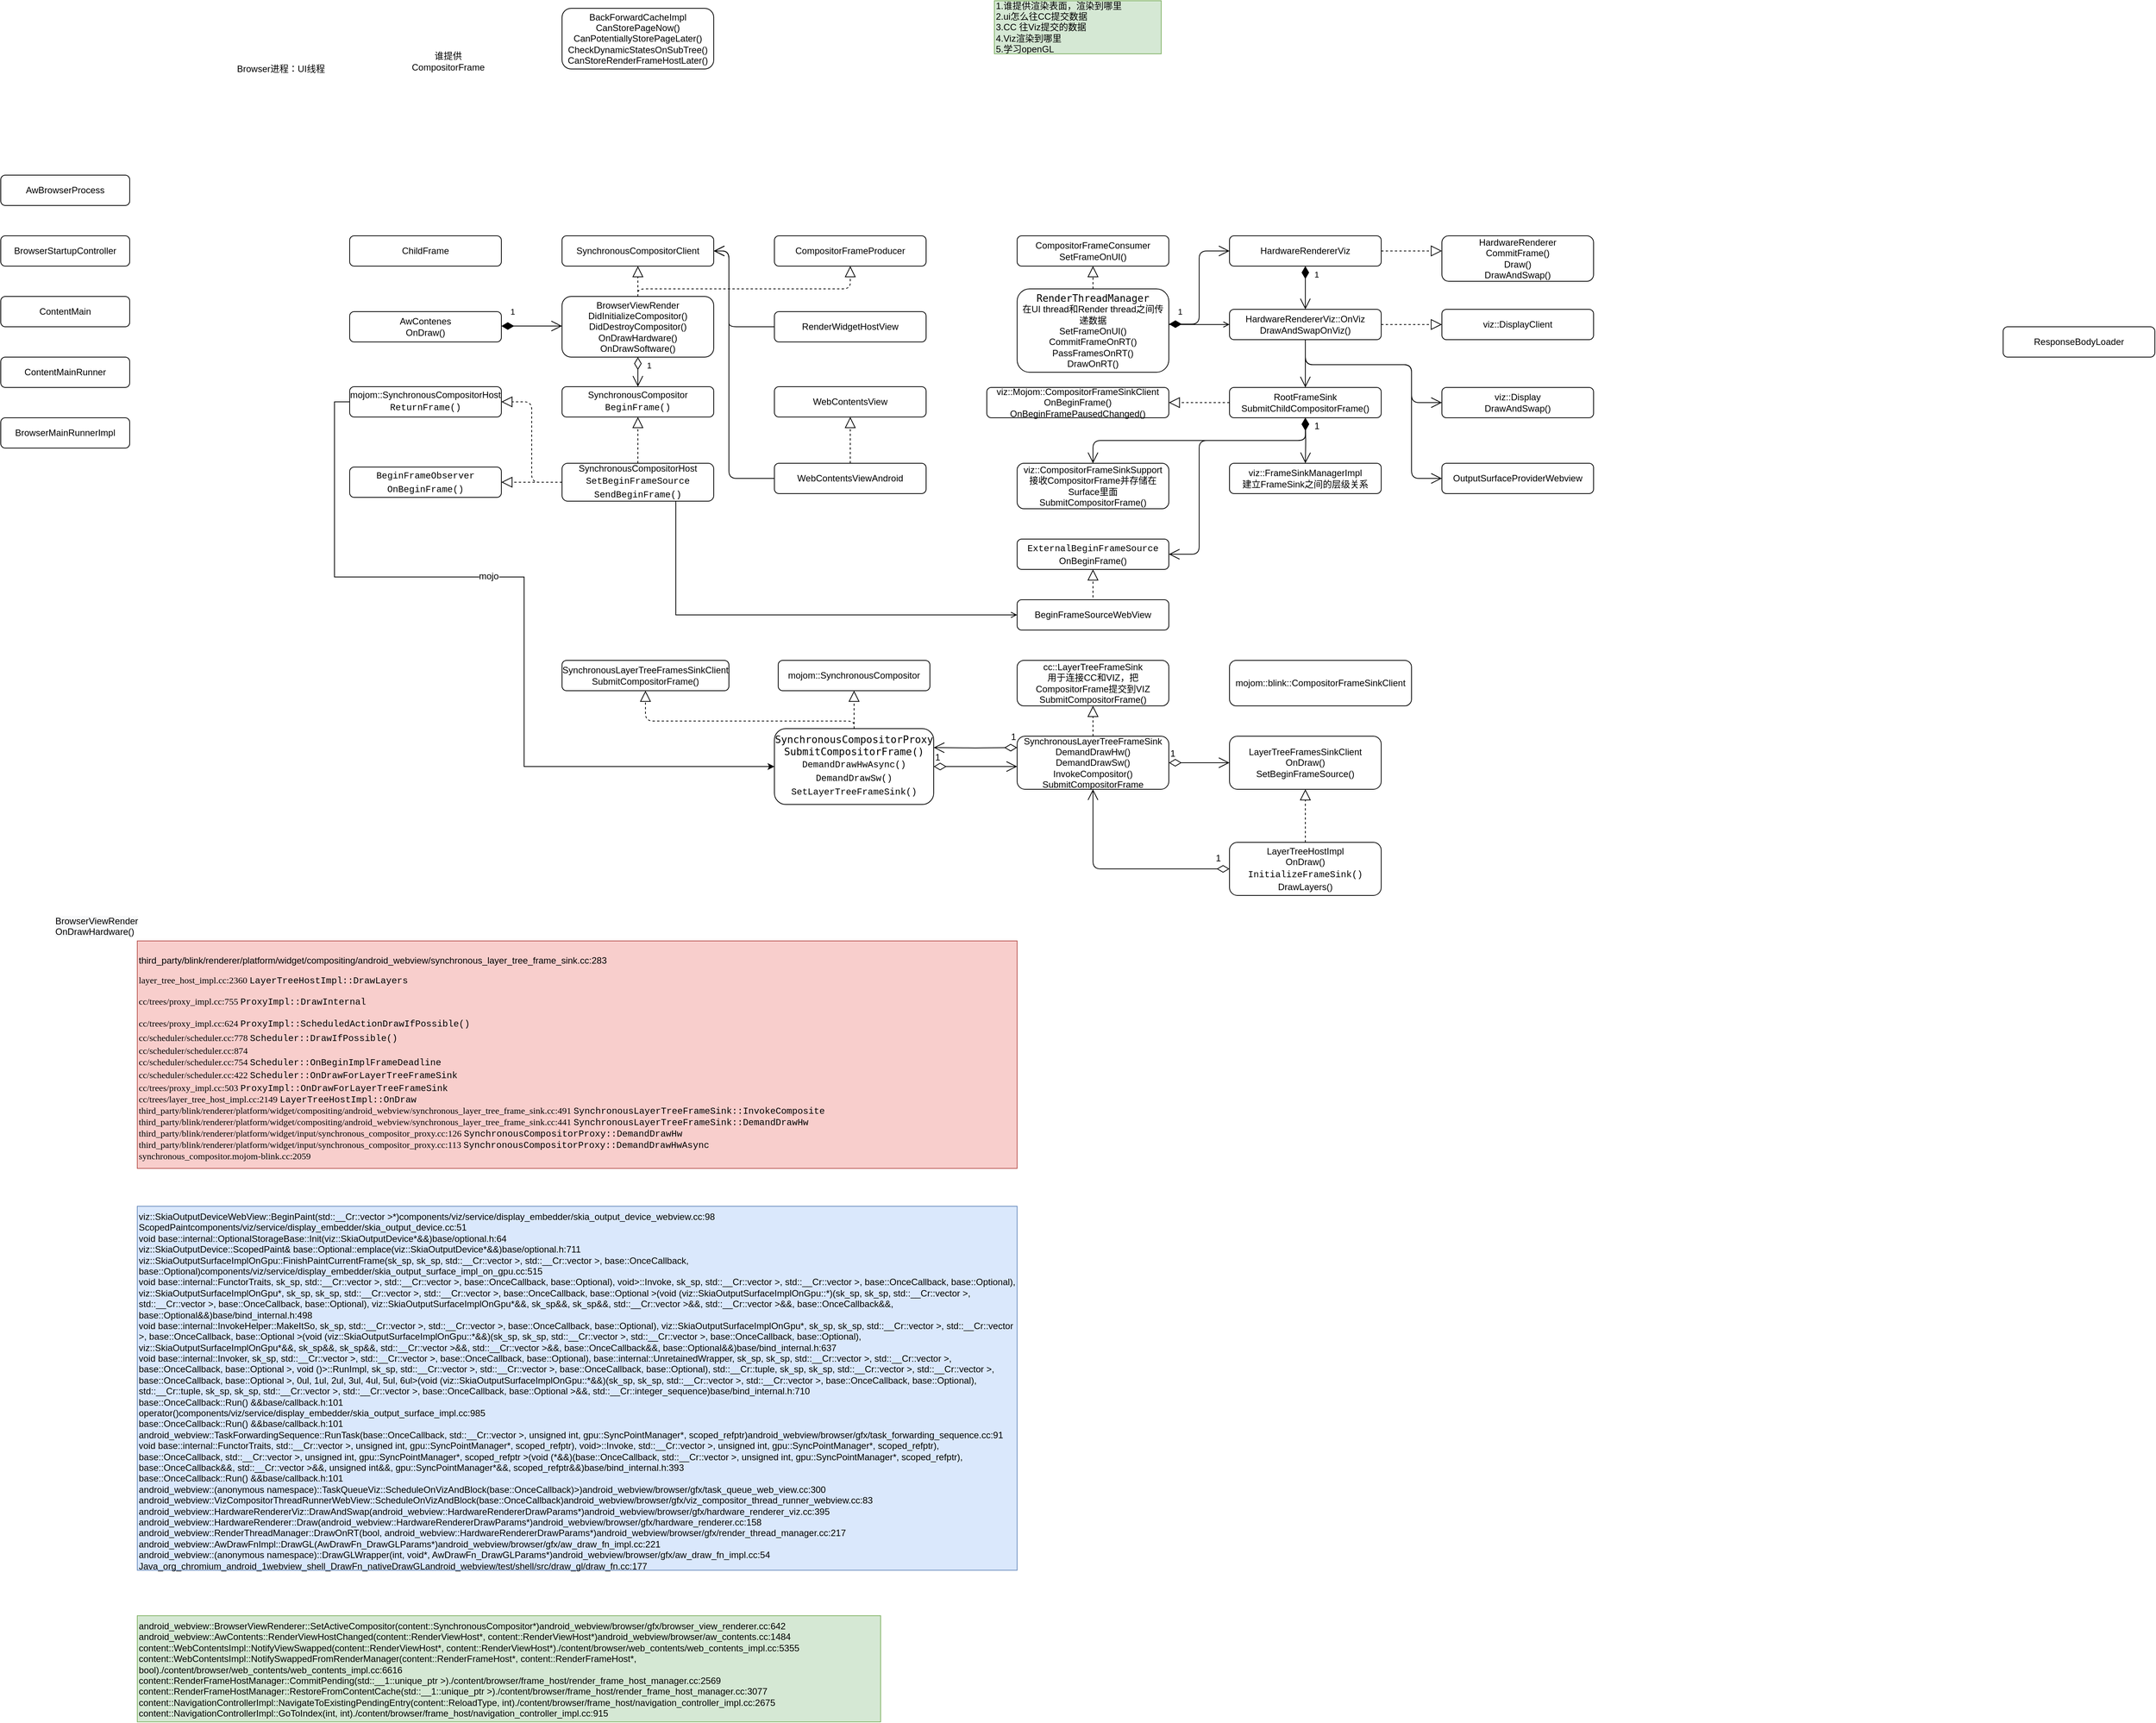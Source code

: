 <mxfile version="13.9.9" type="device" pages="2"><diagram id="DoIMg5aCyIzFrtVsE60O" name="第 1 页"><mxGraphModel dx="1773" dy="725" grid="1" gridSize="10" guides="1" tooltips="1" connect="1" arrows="1" fold="1" page="1" pageScale="1" pageWidth="827" pageHeight="1169" math="0" shadow="0"><root><mxCell id="0"/><mxCell id="1" parent="0"/><mxCell id="SENOgplTQbFifdJVFPq1-1" value="Browser进程：UI线程" style="text;html=1;resizable=0;autosize=1;align=center;verticalAlign=middle;points=[];fillColor=none;strokeColor=none;rounded=0;" parent="1" vertex="1"><mxGeometry x="284" y="170" width="130" height="20" as="geometry"/></mxCell><mxCell id="SENOgplTQbFifdJVFPq1-2" value="BrowserStartupController" style="rounded=1;whiteSpace=wrap;html=1;" parent="1" vertex="1"><mxGeometry x="-20" y="400" width="170" height="40" as="geometry"/></mxCell><mxCell id="SENOgplTQbFifdJVFPq1-3" value="AwBrowserProcess" style="rounded=1;whiteSpace=wrap;html=1;" parent="1" vertex="1"><mxGeometry x="-20" y="320" width="170" height="40" as="geometry"/></mxCell><mxCell id="SENOgplTQbFifdJVFPq1-4" value="ContentMain" style="rounded=1;whiteSpace=wrap;html=1;" parent="1" vertex="1"><mxGeometry x="-20" y="480" width="170" height="40" as="geometry"/></mxCell><mxCell id="SENOgplTQbFifdJVFPq1-5" value="ContentMainRunner" style="rounded=1;whiteSpace=wrap;html=1;" parent="1" vertex="1"><mxGeometry x="-20" y="560" width="170" height="40" as="geometry"/></mxCell><mxCell id="SENOgplTQbFifdJVFPq1-7" value="BrowserMainRunnerImpl" style="rounded=1;whiteSpace=wrap;html=1;" parent="1" vertex="1"><mxGeometry x="-20" y="640" width="170" height="40" as="geometry"/></mxCell><mxCell id="SENOgplTQbFifdJVFPq1-8" value="SynchronousCompositorClient" style="rounded=1;whiteSpace=wrap;html=1;" parent="1" vertex="1"><mxGeometry x="720" y="400" width="200" height="40" as="geometry"/></mxCell><mxCell id="SENOgplTQbFifdJVFPq1-76" style="edgeStyle=orthogonalEdgeStyle;rounded=0;orthogonalLoop=1;jettySize=auto;html=1;exitX=0.75;exitY=1;exitDx=0;exitDy=0;entryX=0;entryY=0.5;entryDx=0;entryDy=0;endArrow=open;endFill=0;fontSize=12;" parent="1" source="SENOgplTQbFifdJVFPq1-22" target="SENOgplTQbFifdJVFPq1-74" edge="1"><mxGeometry relative="1" as="geometry"/></mxCell><mxCell id="SENOgplTQbFifdJVFPq1-10" value="BrowserViewRender&lt;br&gt;DidInitializeCompositor()&lt;br&gt;DidDestroyCompositor()&lt;br&gt;OnDrawHardware()&lt;br&gt;OnDrawSoftware()" style="rounded=1;whiteSpace=wrap;html=1;" parent="1" vertex="1"><mxGeometry x="720" y="480" width="200" height="80" as="geometry"/></mxCell><mxCell id="SENOgplTQbFifdJVFPq1-11" value="CompositorFrameProducer" style="rounded=1;whiteSpace=wrap;html=1;" parent="1" vertex="1"><mxGeometry x="1000" y="400" width="200" height="40" as="geometry"/></mxCell><mxCell id="SENOgplTQbFifdJVFPq1-12" value="谁提供CompositorFrame" style="text;html=1;strokeColor=none;fillColor=none;align=center;verticalAlign=middle;whiteSpace=wrap;rounded=0;" parent="1" vertex="1"><mxGeometry x="550" y="160" width="40" height="20" as="geometry"/></mxCell><mxCell id="SENOgplTQbFifdJVFPq1-13" value="SynchronousCompositor&lt;br&gt;&lt;div style=&quot;font-family: &amp;#34;menlo&amp;#34; , &amp;#34;monaco&amp;#34; , &amp;#34;courier new&amp;#34; , monospace ; line-height: 18px&quot;&gt;BeginFrame()&lt;/div&gt;" style="rounded=1;whiteSpace=wrap;html=1;" parent="1" vertex="1"><mxGeometry x="720" y="599" width="200" height="40" as="geometry"/></mxCell><mxCell id="SENOgplTQbFifdJVFPq1-14" value="WebContentsView" style="rounded=1;whiteSpace=wrap;html=1;" parent="1" vertex="1"><mxGeometry x="1000" y="599" width="200" height="40" as="geometry"/></mxCell><mxCell id="SENOgplTQbFifdJVFPq1-15" value="WebContentsViewAndroid" style="rounded=1;whiteSpace=wrap;html=1;" parent="1" vertex="1"><mxGeometry x="1000" y="700" width="200" height="40" as="geometry"/></mxCell><mxCell id="SENOgplTQbFifdJVFPq1-16" value="" style="endArrow=block;dashed=1;endFill=0;endSize=12;html=1;exitX=0.5;exitY=0;exitDx=0;exitDy=0;entryX=0.5;entryY=1;entryDx=0;entryDy=0;" parent="1" source="SENOgplTQbFifdJVFPq1-10" target="SENOgplTQbFifdJVFPq1-8" edge="1"><mxGeometry width="160" relative="1" as="geometry"><mxPoint x="720" y="470" as="sourcePoint"/><mxPoint x="880" y="470" as="targetPoint"/></mxGeometry></mxCell><mxCell id="SENOgplTQbFifdJVFPq1-17" value="" style="endArrow=block;dashed=1;endFill=0;endSize=12;html=1;exitX=0.5;exitY=0;exitDx=0;exitDy=0;entryX=0.5;entryY=1;entryDx=0;entryDy=0;" parent="1" source="SENOgplTQbFifdJVFPq1-10" target="SENOgplTQbFifdJVFPq1-11" edge="1"><mxGeometry width="160" relative="1" as="geometry"><mxPoint x="830" y="510" as="sourcePoint"/><mxPoint x="830" y="450" as="targetPoint"/><Array as="points"><mxPoint x="820" y="470"/><mxPoint x="900" y="470"/><mxPoint x="1100" y="470"/></Array></mxGeometry></mxCell><mxCell id="SENOgplTQbFifdJVFPq1-18" value="RenderWidgetHostView" style="rounded=1;whiteSpace=wrap;html=1;" parent="1" vertex="1"><mxGeometry x="1000" y="500" width="200" height="40" as="geometry"/></mxCell><mxCell id="SENOgplTQbFifdJVFPq1-19" value="" style="endArrow=open;endFill=1;endSize=12;html=1;exitX=0;exitY=0.5;exitDx=0;exitDy=0;entryX=1;entryY=0.5;entryDx=0;entryDy=0;" parent="1" source="SENOgplTQbFifdJVFPq1-15" target="SENOgplTQbFifdJVFPq1-8" edge="1"><mxGeometry width="160" relative="1" as="geometry"><mxPoint x="720" y="510" as="sourcePoint"/><mxPoint x="880" y="510" as="targetPoint"/><Array as="points"><mxPoint x="940" y="720"/><mxPoint x="940" y="420"/></Array></mxGeometry></mxCell><mxCell id="SENOgplTQbFifdJVFPq1-20" value="" style="endArrow=open;endFill=1;endSize=12;html=1;exitX=0;exitY=0.5;exitDx=0;exitDy=0;entryX=1;entryY=0.5;entryDx=0;entryDy=0;" parent="1" source="SENOgplTQbFifdJVFPq1-18" target="SENOgplTQbFifdJVFPq1-8" edge="1"><mxGeometry width="160" relative="1" as="geometry"><mxPoint x="720" y="510" as="sourcePoint"/><mxPoint x="880" y="510" as="targetPoint"/><Array as="points"><mxPoint x="940" y="520"/><mxPoint x="940" y="510"/><mxPoint x="940" y="420"/></Array></mxGeometry></mxCell><mxCell id="SENOgplTQbFifdJVFPq1-22" value="SynchronousCompositorHost&lt;br&gt;&lt;div style=&quot;font-family: &amp;#34;menlo&amp;#34; , &amp;#34;monaco&amp;#34; , &amp;#34;courier new&amp;#34; , monospace ; line-height: 18px&quot;&gt;SetBeginFrameSource&lt;/div&gt;&lt;div style=&quot;font-family: &amp;#34;menlo&amp;#34; , &amp;#34;monaco&amp;#34; , &amp;#34;courier new&amp;#34; , monospace ; line-height: 18px&quot;&gt;&lt;div style=&quot;line-height: 18px&quot;&gt;SendBeginFrame()&lt;/div&gt;&lt;/div&gt;" style="rounded=1;whiteSpace=wrap;html=1;" parent="1" vertex="1"><mxGeometry x="720" y="700" width="200" height="50" as="geometry"/></mxCell><mxCell id="cYtGewRoBQOp6G4XjccO-24" style="edgeStyle=orthogonalEdgeStyle;rounded=0;orthogonalLoop=1;jettySize=auto;html=1;exitX=0;exitY=0.5;exitDx=0;exitDy=0;entryX=0;entryY=0.5;entryDx=0;entryDy=0;fontSize=12;fontColor=#000000;" parent="1" source="SENOgplTQbFifdJVFPq1-25" target="cYtGewRoBQOp6G4XjccO-4" edge="1"><mxGeometry relative="1" as="geometry"><Array as="points"><mxPoint x="420" y="619"/><mxPoint x="420" y="850"/><mxPoint x="670" y="850"/><mxPoint x="670" y="1100"/></Array></mxGeometry></mxCell><mxCell id="cYtGewRoBQOp6G4XjccO-25" value="mojo" style="edgeLabel;html=1;align=center;verticalAlign=middle;resizable=0;points=[];fontSize=12;fontColor=#000000;" parent="cYtGewRoBQOp6G4XjccO-24" vertex="1" connectable="0"><mxGeometry x="-0.161" y="1" relative="1" as="geometry"><mxPoint as="offset"/></mxGeometry></mxCell><mxCell id="SENOgplTQbFifdJVFPq1-25" value="mojom::SynchronousCompositorHost&lt;br&gt;&lt;div style=&quot;font-family: menlo, monaco, &amp;quot;courier new&amp;quot;, monospace; line-height: 18px;&quot;&gt;&lt;span style=&quot;&quot;&gt;ReturnFrame()&lt;/span&gt;&lt;/div&gt;" style="rounded=1;whiteSpace=wrap;html=1;labelBackgroundColor=none;" parent="1" vertex="1"><mxGeometry x="440" y="599" width="200" height="40" as="geometry"/></mxCell><mxCell id="SENOgplTQbFifdJVFPq1-26" value="" style="endArrow=block;dashed=1;endFill=0;endSize=12;html=1;exitX=0;exitY=0.5;exitDx=0;exitDy=0;entryX=1;entryY=0.5;entryDx=0;entryDy=0;" parent="1" source="SENOgplTQbFifdJVFPq1-22" target="SENOgplTQbFifdJVFPq1-25" edge="1"><mxGeometry width="160" relative="1" as="geometry"><mxPoint x="820" y="780" as="sourcePoint"/><mxPoint x="820" y="700" as="targetPoint"/><Array as="points"><mxPoint x="680" y="725"/><mxPoint x="680" y="619"/></Array></mxGeometry></mxCell><mxCell id="SENOgplTQbFifdJVFPq1-27" value="AwContenes&lt;br&gt;OnDraw()" style="rounded=1;whiteSpace=wrap;html=1;" parent="1" vertex="1"><mxGeometry x="440" y="500" width="200" height="40" as="geometry"/></mxCell><mxCell id="SENOgplTQbFifdJVFPq1-28" value="1" style="endArrow=open;html=1;endSize=12;startArrow=diamondThin;startSize=14;startFill=1;edgeStyle=orthogonalEdgeStyle;align=left;verticalAlign=bottom;entryX=0;entryY=0.5;entryDx=0;entryDy=0;" parent="1" edge="1"><mxGeometry x="-0.75" y="10" relative="1" as="geometry"><mxPoint x="640" y="519" as="sourcePoint"/><mxPoint x="720" y="519" as="targetPoint"/><mxPoint as="offset"/></mxGeometry></mxCell><mxCell id="SENOgplTQbFifdJVFPq1-29" value="" style="endArrow=block;dashed=1;endFill=0;endSize=12;html=1;exitX=0.5;exitY=0;exitDx=0;exitDy=0;entryX=0.5;entryY=1;entryDx=0;entryDy=0;" parent="1" source="SENOgplTQbFifdJVFPq1-15" target="SENOgplTQbFifdJVFPq1-14" edge="1"><mxGeometry width="160" relative="1" as="geometry"><mxPoint x="760" y="570" as="sourcePoint"/><mxPoint x="920" y="570" as="targetPoint"/></mxGeometry></mxCell><mxCell id="SENOgplTQbFifdJVFPq1-32" value="1" style="endArrow=open;html=1;endSize=12;startArrow=diamondThin;startSize=14;startFill=0;edgeStyle=orthogonalEdgeStyle;align=left;verticalAlign=bottom;exitX=0.5;exitY=1;exitDx=0;exitDy=0;" parent="1" source="SENOgplTQbFifdJVFPq1-10" target="SENOgplTQbFifdJVFPq1-13" edge="1"><mxGeometry x="0.026" y="10" relative="1" as="geometry"><mxPoint x="760" y="650" as="sourcePoint"/><mxPoint x="920" y="650" as="targetPoint"/><mxPoint as="offset"/></mxGeometry></mxCell><mxCell id="SENOgplTQbFifdJVFPq1-34" value="HardwareRenderer&lt;br&gt;CommitFrame()&lt;br&gt;Draw()&lt;br&gt;DrawAndSwap()" style="rounded=1;whiteSpace=wrap;html=1;" parent="1" vertex="1"><mxGeometry x="1880" y="400" width="200" height="60" as="geometry"/></mxCell><mxCell id="SENOgplTQbFifdJVFPq1-35" value="HardwareRendererViz" style="rounded=1;whiteSpace=wrap;html=1;" parent="1" vertex="1"><mxGeometry x="1600" y="400" width="200" height="40" as="geometry"/></mxCell><mxCell id="SENOgplTQbFifdJVFPq1-37" value="" style="endArrow=block;dashed=1;endFill=0;endSize=12;html=1;exitX=1;exitY=0.5;exitDx=0;exitDy=0;entryX=0;entryY=0.333;entryDx=0;entryDy=0;entryPerimeter=0;" parent="1" source="SENOgplTQbFifdJVFPq1-35" target="SENOgplTQbFifdJVFPq1-34" edge="1"><mxGeometry width="160" relative="1" as="geometry"><mxPoint x="1640" y="259" as="sourcePoint"/><mxPoint x="1870" y="424" as="targetPoint"/></mxGeometry></mxCell><mxCell id="SENOgplTQbFifdJVFPq1-38" value="ChildFrame" style="rounded=1;whiteSpace=wrap;html=1;" parent="1" vertex="1"><mxGeometry x="440" y="400" width="200" height="40" as="geometry"/></mxCell><mxCell id="SENOgplTQbFifdJVFPq1-58" style="edgeStyle=orthogonalEdgeStyle;rounded=1;orthogonalLoop=1;jettySize=auto;html=1;exitX=0.5;exitY=1;exitDx=0;exitDy=0;entryX=0.5;entryY=0;entryDx=0;entryDy=0;endArrow=open;endFill=1;endSize=12;" parent="1" source="SENOgplTQbFifdJVFPq1-39" target="SENOgplTQbFifdJVFPq1-44" edge="1"><mxGeometry relative="1" as="geometry"/></mxCell><mxCell id="SENOgplTQbFifdJVFPq1-62" style="edgeStyle=orthogonalEdgeStyle;rounded=1;orthogonalLoop=1;jettySize=auto;html=1;exitX=0.5;exitY=1;exitDx=0;exitDy=0;entryX=0;entryY=0.5;entryDx=0;entryDy=0;endArrow=open;endFill=1;endSize=12;" parent="1" source="SENOgplTQbFifdJVFPq1-39" target="SENOgplTQbFifdJVFPq1-61" edge="1"><mxGeometry relative="1" as="geometry"><Array as="points"><mxPoint x="1700" y="570"/><mxPoint x="1840" y="570"/><mxPoint x="1840" y="720"/></Array></mxGeometry></mxCell><mxCell id="SENOgplTQbFifdJVFPq1-39" value="HardwareRendererViz::OnViz&lt;br&gt;DrawAndSwapOnViz()" style="rounded=1;whiteSpace=wrap;html=1;" parent="1" vertex="1"><mxGeometry x="1600" y="497" width="200" height="40" as="geometry"/></mxCell><mxCell id="SENOgplTQbFifdJVFPq1-40" value="viz::DisplayClient" style="rounded=1;whiteSpace=wrap;html=1;" parent="1" vertex="1"><mxGeometry x="1880" y="497" width="200" height="40" as="geometry"/></mxCell><mxCell id="SENOgplTQbFifdJVFPq1-41" value="" style="endArrow=block;dashed=1;endFill=0;endSize=12;html=1;entryX=0;entryY=0.5;entryDx=0;entryDy=0;" parent="1" source="SENOgplTQbFifdJVFPq1-39" target="SENOgplTQbFifdJVFPq1-40" edge="1"><mxGeometry width="160" relative="1" as="geometry"><mxPoint x="1600" y="459" as="sourcePoint"/><mxPoint x="1760" y="459" as="targetPoint"/></mxGeometry></mxCell><mxCell id="SENOgplTQbFifdJVFPq1-42" value="viz::Display&lt;br&gt;DrawAndSwap()" style="rounded=1;whiteSpace=wrap;html=1;" parent="1" vertex="1"><mxGeometry x="1880" y="600" width="200" height="40" as="geometry"/></mxCell><mxCell id="SENOgplTQbFifdJVFPq1-43" value="viz::Mojom::CompositorFrameSinkClient&lt;br&gt;OnBeginFrame()&lt;br&gt;OnBeginFramePausedChanged()" style="rounded=1;whiteSpace=wrap;html=1;" parent="1" vertex="1"><mxGeometry x="1280" y="600" width="240" height="40" as="geometry"/></mxCell><mxCell id="SENOgplTQbFifdJVFPq1-44" value="RootFrameSink&lt;br&gt;SubmitChildCompositorFrame()" style="rounded=1;whiteSpace=wrap;html=1;" parent="1" vertex="1"><mxGeometry x="1600" y="600" width="200" height="40" as="geometry"/></mxCell><mxCell id="SENOgplTQbFifdJVFPq1-46" value="" style="endArrow=block;dashed=1;endFill=0;endSize=12;html=1;exitX=0;exitY=0.5;exitDx=0;exitDy=0;entryX=1;entryY=0.5;entryDx=0;entryDy=0;" parent="1" source="SENOgplTQbFifdJVFPq1-44" target="SENOgplTQbFifdJVFPq1-43" edge="1"><mxGeometry width="160" relative="1" as="geometry"><mxPoint x="1600" y="529" as="sourcePoint"/><mxPoint x="1760" y="529" as="targetPoint"/></mxGeometry></mxCell><mxCell id="SENOgplTQbFifdJVFPq1-50" value="viz::CompositorFrameSinkSupport&lt;br&gt;接收CompositorFrame并存储在Surface里面&lt;br&gt;SubmitCompositorFrame()" style="rounded=1;whiteSpace=wrap;html=1;" parent="1" vertex="1"><mxGeometry x="1320" y="700" width="200" height="60" as="geometry"/></mxCell><mxCell id="SENOgplTQbFifdJVFPq1-53" value="" style="endArrow=open;html=1;endSize=12;startArrow=diamondThin;startSize=14;startFill=1;edgeStyle=orthogonalEdgeStyle;align=left;verticalAlign=bottom;exitX=0.5;exitY=1;exitDx=0;exitDy=0;entryX=0.5;entryY=0;entryDx=0;entryDy=0;" parent="1" source="SENOgplTQbFifdJVFPq1-44" target="SENOgplTQbFifdJVFPq1-50" edge="1"><mxGeometry x="-0.941" y="20" relative="1" as="geometry"><mxPoint x="1660" y="569" as="sourcePoint"/><mxPoint x="1820" y="569" as="targetPoint"/><Array as="points"><mxPoint x="1700" y="670"/><mxPoint x="1420" y="670"/></Array><mxPoint as="offset"/></mxGeometry></mxCell><mxCell id="SENOgplTQbFifdJVFPq1-54" value="viz::FrameSinkManagerImpl&lt;br&gt;建立FrameSink之间的层级关系" style="rounded=1;whiteSpace=wrap;html=1;" parent="1" vertex="1"><mxGeometry x="1600" y="700" width="200" height="40" as="geometry"/></mxCell><mxCell id="SENOgplTQbFifdJVFPq1-59" style="edgeStyle=orthogonalEdgeStyle;rounded=1;orthogonalLoop=1;jettySize=auto;html=1;exitX=0.5;exitY=1;exitDx=0;exitDy=0;entryX=0;entryY=0.5;entryDx=0;entryDy=0;endArrow=open;endFill=1;endSize=12;" parent="1" source="SENOgplTQbFifdJVFPq1-39" target="SENOgplTQbFifdJVFPq1-42" edge="1"><mxGeometry relative="1" as="geometry"><mxPoint x="1710" y="569" as="sourcePoint"/><mxPoint x="1710" y="649" as="targetPoint"/><Array as="points"><mxPoint x="1700" y="570"/><mxPoint x="1840" y="570"/><mxPoint x="1840" y="620"/></Array></mxGeometry></mxCell><mxCell id="SENOgplTQbFifdJVFPq1-61" value="OutputSurfaceProviderWebview" style="rounded=1;whiteSpace=wrap;html=1;" parent="1" vertex="1"><mxGeometry x="1880" y="700" width="200" height="40" as="geometry"/></mxCell><mxCell id="SENOgplTQbFifdJVFPq1-63" value="1" style="endArrow=open;html=1;endSize=12;startArrow=diamondThin;startSize=14;startFill=1;edgeStyle=orthogonalEdgeStyle;align=left;verticalAlign=bottom;exitX=0.5;exitY=1;exitDx=0;exitDy=0;entryX=0.5;entryY=0;entryDx=0;entryDy=0;" parent="1" source="SENOgplTQbFifdJVFPq1-35" target="SENOgplTQbFifdJVFPq1-39" edge="1"><mxGeometry x="-0.298" y="10" relative="1" as="geometry"><mxPoint x="1480" y="615" as="sourcePoint"/><mxPoint x="1700" y="490" as="targetPoint"/><mxPoint as="offset"/></mxGeometry></mxCell><mxCell id="SENOgplTQbFifdJVFPq1-64" value="&lt;font style=&quot;font-size: 12px&quot;&gt;CompositorFrameConsumer&lt;br&gt;SetFrameOnUI()&lt;br&gt;&lt;/font&gt;" style="rounded=1;whiteSpace=wrap;html=1;fontStyle=0;fontSize=12;" parent="1" vertex="1"><mxGeometry x="1320" y="400" width="200" height="40" as="geometry"/></mxCell><mxCell id="SENOgplTQbFifdJVFPq1-70" value="" style="edgeStyle=orthogonalEdgeStyle;rounded=0;orthogonalLoop=1;jettySize=auto;html=1;endArrow=open;endFill=0;fontSize=12;" parent="1" source="SENOgplTQbFifdJVFPq1-66" target="SENOgplTQbFifdJVFPq1-39" edge="1"><mxGeometry relative="1" as="geometry"><Array as="points"><mxPoint x="1540" y="517"/><mxPoint x="1540" y="517"/></Array></mxGeometry></mxCell><mxCell id="SENOgplTQbFifdJVFPq1-66" value="&lt;a class=&quot;semantic-decoration&quot; href=&quot;https://source.chromium.org/chromium/chromium/src/+/master:android_webview/browser/gfx/render_thread_manager.h;drc=d81c5852498699fe3cd812e78d31c77c28e29281;bpv=1;bpt=1;l=29?gsn=RenderThreadManager&amp;amp;gs=kythe%3A%2F%2Fchromium.googlesource.com%2Fchromium%2Fsrc%3Flang%3Dc%252B%252B%3Fpath%3Dsrc%2Fandroid_webview%2Fbrowser%2Fgfx%2Fhardware_renderer.h%23JYAjdqVb60wM7nND_1ULR3AvtoJYiQ-9clk8nOx-0GA&amp;amp;gs=kythe%3A%2F%2Fchromium.googlesource.com%2Fchromium%2Fsrc%3Flang%3Dc%252B%252B%3Fpath%3Dsrc%2Fandroid_webview%2Fbrowser%2Fgfx%2Frender_thread_manager.h%23diUCV_uFhaUhs2kVLebOdPYKob3J1YdzlJU_yPUrMH0&amp;amp;gs=kythe%3A%2F%2Fchromium.googlesource.com%2Fchromium%2Fsrc%3Flang%3Dc%252B%252B%3Fpath%3Dsrc%2Fandroid_webview%2Fbrowser%2Fgfx%2Ftest%2Ffake_window.h%23ZPdLnTWEmZLSSk2zu_DjiVDqwKbTOPj13tfYt8Z49Uc&quot; style=&quot;margin: 0px ; padding: 0px ; box-sizing: border-box ; border-color: rgba(0 , 0 , 0 , 0.12) ; color: inherit ; text-decoration: none ; font-family: monospace ; font-size: medium ; font-style: normal ; font-weight: 400 ; letter-spacing: normal ; text-indent: 0px ; text-transform: none ; word-spacing: 0px&quot;&gt;RenderThreadManager&lt;/a&gt;&lt;br&gt;在UI thread和Render thread之间传递数据&lt;br&gt;SetFrameOnUI()&lt;br&gt;CommitFrameOnRT()&lt;br&gt;PassFramesOnRT()&lt;br&gt;DrawOnRT()" style="rounded=1;whiteSpace=wrap;html=1;" parent="1" vertex="1"><mxGeometry x="1320" y="470" width="200" height="110" as="geometry"/></mxCell><mxCell id="SENOgplTQbFifdJVFPq1-67" value="" style="endArrow=block;dashed=1;endFill=0;endSize=12;html=1;fontSize=12;exitX=0.5;exitY=0;exitDx=0;exitDy=0;" parent="1" source="SENOgplTQbFifdJVFPq1-66" target="SENOgplTQbFifdJVFPq1-64" edge="1"><mxGeometry width="160" relative="1" as="geometry"><mxPoint x="1280" y="640" as="sourcePoint"/><mxPoint x="1440" y="640" as="targetPoint"/></mxGeometry></mxCell><mxCell id="SENOgplTQbFifdJVFPq1-68" value="1" style="endArrow=open;html=1;endSize=12;startArrow=diamondThin;startSize=14;startFill=1;edgeStyle=orthogonalEdgeStyle;align=left;verticalAlign=bottom;exitX=1.001;exitY=0.423;exitDx=0;exitDy=0;entryX=0;entryY=0.5;entryDx=0;entryDy=0;exitPerimeter=0;" parent="1" source="SENOgplTQbFifdJVFPq1-66" target="SENOgplTQbFifdJVFPq1-35" edge="1"><mxGeometry x="-0.888" y="8" relative="1" as="geometry"><mxPoint x="1710" y="450" as="sourcePoint"/><mxPoint x="1710" y="530" as="targetPoint"/><mxPoint as="offset"/></mxGeometry></mxCell><mxCell id="SENOgplTQbFifdJVFPq1-69" value="1" style="endArrow=open;html=1;endSize=12;startArrow=diamondThin;startSize=14;startFill=1;edgeStyle=orthogonalEdgeStyle;align=left;verticalAlign=bottom;fontSize=12;" parent="1" target="SENOgplTQbFifdJVFPq1-54" edge="1"><mxGeometry x="-0.333" y="10" relative="1" as="geometry"><mxPoint x="1700" y="640" as="sourcePoint"/><mxPoint x="1660" y="580" as="targetPoint"/><mxPoint as="offset"/></mxGeometry></mxCell><mxCell id="SENOgplTQbFifdJVFPq1-71" value="&lt;div style=&quot;font-family: &amp;#34;menlo&amp;#34; , &amp;#34;monaco&amp;#34; , &amp;#34;courier new&amp;#34; , monospace ; line-height: 18px&quot;&gt;ExternalBeginFrameSource&lt;/div&gt;OnBeginFrame()" style="rounded=1;whiteSpace=wrap;html=1;" parent="1" vertex="1"><mxGeometry x="1320" y="800" width="200" height="40" as="geometry"/></mxCell><mxCell id="SENOgplTQbFifdJVFPq1-73" value="1" style="endArrow=open;html=1;endSize=12;startArrow=diamondThin;startSize=14;startFill=1;edgeStyle=orthogonalEdgeStyle;align=left;verticalAlign=bottom;fontSize=12;exitX=0.5;exitY=1;exitDx=0;exitDy=0;entryX=1;entryY=0.5;entryDx=0;entryDy=0;" parent="1" source="SENOgplTQbFifdJVFPq1-44" target="SENOgplTQbFifdJVFPq1-71" edge="1"><mxGeometry x="-0.889" y="10" relative="1" as="geometry"><mxPoint x="1300" y="700" as="sourcePoint"/><mxPoint x="1460" y="700" as="targetPoint"/><Array as="points"><mxPoint x="1700" y="670"/><mxPoint x="1560" y="670"/><mxPoint x="1560" y="820"/></Array><mxPoint as="offset"/></mxGeometry></mxCell><mxCell id="SENOgplTQbFifdJVFPq1-74" value="BeginFrameSourceWebView" style="rounded=1;whiteSpace=wrap;html=1;" parent="1" vertex="1"><mxGeometry x="1320" y="880" width="200" height="40" as="geometry"/></mxCell><mxCell id="SENOgplTQbFifdJVFPq1-75" value="" style="endArrow=block;dashed=1;endFill=0;endSize=12;html=1;fontSize=12;entryX=0.5;entryY=1;entryDx=0;entryDy=0;" parent="1" target="SENOgplTQbFifdJVFPq1-71" edge="1"><mxGeometry width="160" relative="1" as="geometry"><mxPoint x="1420" y="877" as="sourcePoint"/><mxPoint x="1490" y="720" as="targetPoint"/></mxGeometry></mxCell><mxCell id="SENOgplTQbFifdJVFPq1-78" value="&lt;div style=&quot;font-family: &amp;#34;menlo&amp;#34; , &amp;#34;monaco&amp;#34; , &amp;#34;courier new&amp;#34; , monospace ; line-height: 18px&quot;&gt;BeginFrameObserver&lt;/div&gt;&lt;div style=&quot;font-family: &amp;#34;menlo&amp;#34; , &amp;#34;monaco&amp;#34; , &amp;#34;courier new&amp;#34; , monospace ; line-height: 18px&quot;&gt;&lt;div style=&quot;line-height: 18px&quot;&gt;OnBeginFrame()&lt;/div&gt;&lt;/div&gt;" style="rounded=1;whiteSpace=wrap;html=1;" parent="1" vertex="1"><mxGeometry x="440" y="705" width="200" height="40" as="geometry"/></mxCell><mxCell id="SENOgplTQbFifdJVFPq1-82" value="" style="endArrow=block;dashed=1;endFill=0;endSize=12;html=1;exitX=0;exitY=0.5;exitDx=0;exitDy=0;entryX=1;entryY=0.5;entryDx=0;entryDy=0;" parent="1" source="SENOgplTQbFifdJVFPq1-22" target="SENOgplTQbFifdJVFPq1-78" edge="1"><mxGeometry width="160" relative="1" as="geometry"><mxPoint x="1110" y="710" as="sourcePoint"/><mxPoint x="1110" y="649" as="targetPoint"/></mxGeometry></mxCell><mxCell id="SENOgplTQbFifdJVFPq1-83" value="" style="endArrow=block;dashed=1;endFill=0;endSize=12;html=1;fontSize=12;exitX=0.5;exitY=0;exitDx=0;exitDy=0;entryX=0.5;entryY=1;entryDx=0;entryDy=0;" parent="1" source="SENOgplTQbFifdJVFPq1-22" target="SENOgplTQbFifdJVFPq1-13" edge="1"><mxGeometry width="160" relative="1" as="geometry"><mxPoint x="870" y="750" as="sourcePoint"/><mxPoint x="1030" y="750" as="targetPoint"/></mxGeometry></mxCell><mxCell id="h6oa_M6igX4ITCCwjZMt-1" value="1.谁提供渲染表面，渲染到哪里&lt;br&gt;&lt;div&gt;&lt;span&gt;2.ui怎么往CC提交数据&lt;/span&gt;&lt;/div&gt;&lt;div&gt;&lt;span&gt;3.CC 往Viz提交的数据&lt;/span&gt;&lt;/div&gt;&lt;div&gt;&lt;span&gt;4.Viz渲染到哪里&lt;/span&gt;&lt;/div&gt;&lt;div&gt;5.学习openGL&lt;/div&gt;" style="text;html=1;strokeColor=#82b366;fillColor=#d5e8d4;align=left;verticalAlign=middle;whiteSpace=wrap;rounded=0;" parent="1" vertex="1"><mxGeometry x="1290" y="90" width="220" height="70" as="geometry"/></mxCell><mxCell id="cYtGewRoBQOp6G4XjccO-2" value="&lt;span style=&quot;color: rgb(0 , 0 , 0) ; font-family: &amp;#34;helvetica&amp;#34; ; font-size: 12px ; font-style: normal ; font-weight: 400 ; letter-spacing: normal ; text-align: center ; text-indent: 0px ; text-transform: none ; word-spacing: 0px ; background-color: rgb(248 , 249 , 250) ; display: inline ; float: none&quot;&gt;BrowserViewRender&lt;br&gt;OnDrawHardware()&lt;br&gt;&lt;br&gt;&lt;/span&gt;" style="text;whiteSpace=wrap;html=1;" parent="1" vertex="1"><mxGeometry x="50" y="1290" width="130" height="30" as="geometry"/></mxCell><mxCell id="cYtGewRoBQOp6G4XjccO-4" value="&lt;span style=&quot;font-family: &amp;quot;source code pro&amp;quot; , monospace ; font-size: 13.333px&quot;&gt;SynchronousCompositorProxy&lt;br&gt;SubmitCompositorFrame()&lt;br&gt;&lt;/span&gt;&lt;div style=&quot;font-family: &amp;quot;menlo&amp;quot; , &amp;quot;monaco&amp;quot; , &amp;quot;courier new&amp;quot; , monospace ; line-height: 18px&quot;&gt;DemandDrawHwAsync()&lt;/div&gt;&lt;div style=&quot;font-family: &amp;quot;menlo&amp;quot; , &amp;quot;monaco&amp;quot; , &amp;quot;courier new&amp;quot; , monospace ; line-height: 18px&quot;&gt;DemandDrawSw()&lt;/div&gt;&lt;div style=&quot;font-family: menlo, monaco, &amp;quot;courier new&amp;quot;, monospace; line-height: 18px;&quot;&gt;&lt;span style=&quot;&quot;&gt;SetLayerTreeFrameSink()&lt;/span&gt;&lt;/div&gt;" style="rounded=1;whiteSpace=wrap;html=1;verticalAlign=top;labelBackgroundColor=none;" parent="1" vertex="1"><mxGeometry x="1000" y="1050" width="210" height="100" as="geometry"/></mxCell><mxCell id="cYtGewRoBQOp6G4XjccO-5" value="mojom::SynchronousCompositor" style="rounded=1;whiteSpace=wrap;html=1;" parent="1" vertex="1"><mxGeometry x="1005" y="960" width="200" height="40" as="geometry"/></mxCell><mxCell id="cYtGewRoBQOp6G4XjccO-6" value="" style="endArrow=block;dashed=1;endFill=0;endSize=12;html=1;exitX=0.5;exitY=0;exitDx=0;exitDy=0;entryX=0.5;entryY=1;entryDx=0;entryDy=0;" parent="1" source="cYtGewRoBQOp6G4XjccO-4" target="cYtGewRoBQOp6G4XjccO-5" edge="1"><mxGeometry width="160" relative="1" as="geometry"><mxPoint x="930" y="810" as="sourcePoint"/><mxPoint x="1090" y="810" as="targetPoint"/></mxGeometry></mxCell><mxCell id="cYtGewRoBQOp6G4XjccO-8" value="SynchronousLayerTreeFrameSink&lt;br&gt;DemandDrawHw()&lt;br&gt;DemandDrawSw()&lt;br&gt;InvokeCompositor()&lt;br&gt;SubmitCompositorFrame" style="rounded=1;whiteSpace=wrap;html=1;" parent="1" vertex="1"><mxGeometry x="1320" y="1060" width="200" height="70" as="geometry"/></mxCell><mxCell id="cYtGewRoBQOp6G4XjccO-9" value="cc::LayerTreeFrameSink&lt;br&gt;用于连接CC和VIZ，把CompositorFrame提交到VIZ&lt;br&gt;SubmitCompositorFrame()" style="rounded=1;whiteSpace=wrap;html=1;" parent="1" vertex="1"><mxGeometry x="1320" y="960" width="200" height="60" as="geometry"/></mxCell><mxCell id="cYtGewRoBQOp6G4XjccO-10" value="mojom::blink::CompositorFrameSinkClient" style="rounded=1;whiteSpace=wrap;html=1;" parent="1" vertex="1"><mxGeometry x="1600" y="960" width="240" height="60" as="geometry"/></mxCell><mxCell id="cYtGewRoBQOp6G4XjccO-11" value="LayerTreeFramesSinkClient&lt;br&gt;OnDraw()&lt;br&gt;SetBeginFrameSource()" style="rounded=1;whiteSpace=wrap;html=1;" parent="1" vertex="1"><mxGeometry x="1600" y="1060" width="200" height="70" as="geometry"/></mxCell><mxCell id="cYtGewRoBQOp6G4XjccO-12" value="LayerTreeHostImpl&lt;br&gt;OnDraw()&lt;br&gt;&lt;div style=&quot;font-family: menlo, monaco, &amp;quot;courier new&amp;quot;, monospace; line-height: 18px;&quot;&gt;&lt;span style=&quot;&quot;&gt;InitializeFrameSink()&lt;/span&gt;&lt;/div&gt;DrawLayers()" style="rounded=1;whiteSpace=wrap;html=1;labelBackgroundColor=none;" parent="1" vertex="1"><mxGeometry x="1600" y="1200" width="200" height="70" as="geometry"/></mxCell><mxCell id="cYtGewRoBQOp6G4XjccO-13" value="" style="endArrow=block;dashed=1;endFill=0;endSize=12;html=1;exitX=0.5;exitY=0;exitDx=0;exitDy=0;entryX=0.5;entryY=1;entryDx=0;entryDy=0;" parent="1" source="cYtGewRoBQOp6G4XjccO-8" target="cYtGewRoBQOp6G4XjccO-9" edge="1"><mxGeometry width="160" relative="1" as="geometry"><mxPoint x="1370" y="1020" as="sourcePoint"/><mxPoint x="1530" y="1020" as="targetPoint"/></mxGeometry></mxCell><mxCell id="cYtGewRoBQOp6G4XjccO-15" value="SynchronousLayerTreeFramesSinkClient&lt;br&gt;SubmitCompositorFrame()" style="rounded=1;whiteSpace=wrap;html=1;" parent="1" vertex="1"><mxGeometry x="720" y="960" width="220" height="40" as="geometry"/></mxCell><mxCell id="cYtGewRoBQOp6G4XjccO-16" value="" style="endArrow=block;dashed=1;endFill=0;endSize=12;html=1;exitX=0.5;exitY=0;exitDx=0;exitDy=0;entryX=0.5;entryY=1;entryDx=0;entryDy=0;" parent="1" source="cYtGewRoBQOp6G4XjccO-4" target="cYtGewRoBQOp6G4XjccO-15" edge="1"><mxGeometry width="160" relative="1" as="geometry"><mxPoint x="1120" y="1070" as="sourcePoint"/><mxPoint x="1120" y="1020" as="targetPoint"/><Array as="points"><mxPoint x="1105" y="1040"/><mxPoint x="830" y="1040"/></Array></mxGeometry></mxCell><mxCell id="cYtGewRoBQOp6G4XjccO-17" value="&lt;p class=&quot;p1&quot; style=&quot;font-size: 12px;&quot;&gt;&lt;span class=&quot;s1&quot; style=&quot;font-size: 12px;&quot;&gt;third_party/blink/renderer/platform/widget/compositing/android_webview/synchronous_layer_tree_frame_sink.cc:283&lt;/span&gt;&lt;/p&gt;&lt;p class=&quot;p1&quot; style=&quot;font-size: 12px;&quot;&gt;&lt;span class=&quot;s1&quot; style=&quot;font-family: monaco; font-size: 12px;&quot;&gt;layer_tree_host_impl.cc:2360&amp;nbsp;&lt;/span&gt;&lt;span style=&quot;font-family: menlo, monaco, &amp;quot;courier new&amp;quot;, monospace; font-size: 12px;&quot;&gt;LayerTreeHostImpl&lt;/span&gt;&lt;span style=&quot;font-family: menlo, monaco, &amp;quot;courier new&amp;quot;, monospace; font-size: 12px;&quot;&gt;::&lt;/span&gt;&lt;span style=&quot;font-family: menlo, monaco, &amp;quot;courier new&amp;quot;, monospace; font-size: 12px;&quot;&gt;DrawLayers&lt;/span&gt;&lt;/p&gt;&lt;p class=&quot;p1&quot; style=&quot;font-size: 12px;&quot;&gt;&lt;span class=&quot;s1&quot; style=&quot;font-family: monaco; font-size: 12px;&quot;&gt;cc/trees/proxy_impl.cc:755&amp;nbsp;&lt;/span&gt;&lt;span style=&quot;font-family: menlo, monaco, &amp;quot;courier new&amp;quot;, monospace; font-size: 12px;&quot;&gt;ProxyImpl&lt;/span&gt;&lt;span style=&quot;font-family: menlo, monaco, &amp;quot;courier new&amp;quot;, monospace; font-size: 12px;&quot;&gt;::&lt;/span&gt;&lt;span style=&quot;font-family: menlo, monaco, &amp;quot;courier new&amp;quot;, monospace; font-size: 12px;&quot;&gt;DrawInternal&lt;/span&gt;&lt;/p&gt;&lt;div style=&quot;font-family: menlo, monaco, &amp;quot;courier new&amp;quot;, monospace; line-height: 18px; font-size: 12px;&quot;&gt;&lt;span style=&quot;font-family: monaco; font-size: 12px;&quot;&gt;cc/trees/proxy_impl.cc:624&amp;nbsp;&lt;/span&gt;ProxyImpl::ScheduledActionDrawIfPossible()&lt;/div&gt;&lt;p class=&quot;p1&quot; style=&quot;margin: 0px; font-stretch: normal; font-size: 12px; line-height: normal; font-family: monaco;&quot;&gt;&lt;span class=&quot;s1&quot; style=&quot;font-size: 12px;&quot;&gt;&lt;/span&gt;&lt;/p&gt;&lt;div style=&quot;font-family: menlo, monaco, &amp;quot;courier new&amp;quot;, monospace; line-height: 18px; font-size: 12px;&quot;&gt;&lt;div style=&quot;line-height: 18px; font-size: 12px;&quot;&gt;&lt;span style=&quot;font-family: monaco; font-size: 12px;&quot;&gt;cc/scheduler/scheduler.cc:778&amp;nbsp;&lt;/span&gt;Scheduler::DrawIfPossible()&lt;/div&gt;&lt;div style=&quot;line-height: 18px; font-size: 12px;&quot;&gt;&lt;p class=&quot;p1&quot; style=&quot;margin: 0px; font-stretch: normal; font-size: 12px; line-height: normal; font-family: monaco;&quot;&gt;&lt;span class=&quot;s1&quot; style=&quot;font-size: 12px;&quot;&gt;cc/scheduler/scheduler.cc:874&amp;nbsp;&lt;/span&gt;&lt;/p&gt;&lt;p class=&quot;p1&quot; style=&quot;margin: 0px; font-stretch: normal; font-size: 12px; line-height: normal; font-family: monaco;&quot;&gt;&lt;span class=&quot;s1&quot; style=&quot;font-size: 12px;&quot;&gt;&lt;/span&gt;&lt;/p&gt;&lt;p class=&quot;p1&quot; style=&quot;margin: 0px; font-stretch: normal; font-size: 12px; line-height: normal; font-family: monaco;&quot;&gt;&lt;span class=&quot;s1&quot; style=&quot;font-size: 12px;&quot;&gt;cc/scheduler/scheduler.cc:754&amp;nbsp;&lt;/span&gt;&lt;span style=&quot;font-family: menlo, monaco, &amp;quot;courier new&amp;quot;, monospace; font-size: 12px;&quot;&gt;Scheduler&lt;/span&gt;&lt;span style=&quot;font-family: menlo, monaco, &amp;quot;courier new&amp;quot;, monospace; font-size: 12px;&quot;&gt;::&lt;/span&gt;&lt;span style=&quot;font-family: menlo, monaco, &amp;quot;courier new&amp;quot;, monospace; font-size: 12px;&quot;&gt;OnBeginImplFrameDeadline&lt;/span&gt;&lt;/p&gt;&lt;p class=&quot;p1&quot; style=&quot;margin: 0px; font-stretch: normal; font-size: 12px; line-height: normal; font-family: monaco;&quot;&gt;&lt;span class=&quot;s1&quot; style=&quot;font-size: 12px;&quot;&gt;&lt;/span&gt;&lt;/p&gt;&lt;div style=&quot;line-height: 18px; font-size: 12px;&quot;&gt;&lt;span style=&quot;font-family: monaco; font-size: 12px;&quot;&gt;cc/scheduler/scheduler.cc:422&amp;nbsp;&lt;/span&gt;Scheduler::OnDrawForLayerTreeFrameSink&lt;/div&gt;&lt;div style=&quot;line-height: 18px; font-size: 12px;&quot;&gt;&lt;p class=&quot;p1&quot; style=&quot;margin: 0px; font-stretch: normal; font-size: 12px; line-height: normal; font-family: monaco;&quot;&gt;&lt;span class=&quot;s1&quot; style=&quot;font-size: 12px;&quot;&gt;cc/trees/proxy_impl.cc:503&amp;nbsp;&lt;/span&gt;&lt;span style=&quot;font-family: menlo, monaco, &amp;quot;courier new&amp;quot;, monospace; font-size: 12px;&quot;&gt;ProxyImpl&lt;/span&gt;&lt;span style=&quot;font-family: menlo, monaco, &amp;quot;courier new&amp;quot;, monospace; font-size: 12px;&quot;&gt;::&lt;/span&gt;&lt;span style=&quot;font-family: menlo, monaco, &amp;quot;courier new&amp;quot;, monospace; font-size: 12px;&quot;&gt;OnDrawForLayerTreeFrameSink&lt;/span&gt;&lt;/p&gt;&lt;p class=&quot;p1&quot; style=&quot;margin: 0px; font-stretch: normal; font-size: 12px; line-height: normal; font-family: monaco;&quot;&gt;&lt;span class=&quot;s1&quot; style=&quot;font-size: 12px;&quot;&gt;cc/trees/layer_tree_host_impl.cc:2149&amp;nbsp;&lt;/span&gt;&lt;span style=&quot;font-family: menlo, monaco, &amp;quot;courier new&amp;quot;, monospace; font-size: 12px;&quot;&gt;LayerTreeHostImpl&lt;/span&gt;&lt;span style=&quot;font-family: menlo, monaco, &amp;quot;courier new&amp;quot;, monospace; font-size: 12px;&quot;&gt;::&lt;/span&gt;&lt;span style=&quot;font-family: menlo, monaco, &amp;quot;courier new&amp;quot;, monospace; font-size: 12px;&quot;&gt;OnDraw&lt;/span&gt;&lt;/p&gt;&lt;/div&gt;&lt;/div&gt;&lt;/div&gt;&lt;p class=&quot;p1&quot; style=&quot;margin: 0px; font-stretch: normal; font-size: 12px; line-height: normal; font-family: monaco;&quot;&gt;&lt;span class=&quot;s1&quot; style=&quot;font-size: 12px;&quot;&gt;third_party/blink/renderer/platform/widget/compositing/android_webview/synchronous_layer_tree_frame_sink.cc:491&amp;nbsp;&lt;/span&gt;&lt;span style=&quot;font-family: menlo, monaco, &amp;quot;courier new&amp;quot;, monospace; font-size: 12px;&quot;&gt;SynchronousLayerTreeFrameSink&lt;/span&gt;&lt;span style=&quot;font-family: menlo, monaco, &amp;quot;courier new&amp;quot;, monospace; font-size: 12px;&quot;&gt;::&lt;/span&gt;&lt;span style=&quot;font-family: menlo, monaco, &amp;quot;courier new&amp;quot;, monospace; font-size: 12px;&quot;&gt;InvokeComposite&lt;/span&gt;&lt;/p&gt;&lt;p class=&quot;p1&quot; style=&quot;margin: 0px; font-stretch: normal; font-size: 12px; line-height: normal; font-family: monaco;&quot;&gt;&lt;span class=&quot;s1&quot; style=&quot;font-size: 12px;&quot;&gt;third_party/blink/renderer/platform/widget/compositing/android_webview/synchronous_layer_tree_frame_sink.cc:441&amp;nbsp;&lt;/span&gt;&lt;span style=&quot;font-family: menlo, monaco, &amp;quot;courier new&amp;quot;, monospace; font-size: 12px;&quot;&gt;SynchronousLayerTreeFrameSink&lt;/span&gt;&lt;span style=&quot;font-family: menlo, monaco, &amp;quot;courier new&amp;quot;, monospace; font-size: 12px;&quot;&gt;::&lt;/span&gt;&lt;span style=&quot;font-family: menlo, monaco, &amp;quot;courier new&amp;quot;, monospace; font-size: 12px;&quot;&gt;DemandDrawHw&lt;/span&gt;&lt;/p&gt;&lt;p class=&quot;p1&quot; style=&quot;margin: 0px; font-stretch: normal; font-size: 12px; line-height: normal; font-family: monaco;&quot;&gt;&lt;span class=&quot;s1&quot; style=&quot;font-size: 12px;&quot;&gt;third_party/blink/renderer/platform/widget/input/synchronous_compositor_proxy.cc:126&amp;nbsp;&lt;/span&gt;&lt;span style=&quot;font-family: menlo, monaco, &amp;quot;courier new&amp;quot;, monospace; font-size: 12px;&quot;&gt;SynchronousCompositorProxy&lt;/span&gt;&lt;span style=&quot;font-family: menlo, monaco, &amp;quot;courier new&amp;quot;, monospace; font-size: 12px;&quot;&gt;::&lt;/span&gt;&lt;span style=&quot;font-family: menlo, monaco, &amp;quot;courier new&amp;quot;, monospace; font-size: 12px;&quot;&gt;DemandDrawHw&lt;/span&gt;&lt;/p&gt;&lt;p class=&quot;p1&quot; style=&quot;margin: 0px; font-stretch: normal; font-size: 12px; line-height: normal; font-family: monaco;&quot;&gt;&lt;span class=&quot;s1&quot; style=&quot;font-size: 12px;&quot;&gt;third_party/blink/renderer/platform/widget/input/synchronous_compositor_proxy.cc:113&amp;nbsp;&lt;/span&gt;&lt;span style=&quot;font-family: menlo, monaco, &amp;quot;courier new&amp;quot;, monospace; font-size: 12px;&quot;&gt;SynchronousCompositorProxy&lt;/span&gt;&lt;span style=&quot;font-family: menlo, monaco, &amp;quot;courier new&amp;quot;, monospace; font-size: 12px;&quot;&gt;::&lt;/span&gt;&lt;span style=&quot;font-family: menlo, monaco, &amp;quot;courier new&amp;quot;, monospace; font-size: 12px;&quot;&gt;DemandDrawHwAsync&lt;/span&gt;&lt;/p&gt;&lt;p class=&quot;p1&quot; style=&quot;margin: 0px; font-stretch: normal; font-size: 12px; line-height: normal; font-family: monaco;&quot;&gt;&lt;span class=&quot;s1&quot; style=&quot;font-size: 12px;&quot;&gt;synchronous_compositor.mojom-blink.cc:2059&lt;/span&gt;&lt;/p&gt;" style="text;html=1;resizable=0;autosize=1;align=left;verticalAlign=middle;points=[];fillColor=#f8cecc;strokeColor=#b85450;rounded=0;labelBackgroundColor=none;fontStyle=0;fontSize=12;spacing=2;spacingTop=0;spacingBottom=3;horizontal=1;" parent="1" vertex="1"><mxGeometry x="160" y="1330" width="1160" height="300" as="geometry"/></mxCell><mxCell id="cYtGewRoBQOp6G4XjccO-18" value="&lt;p class=&quot;p1&quot;&gt;&lt;br&gt;&lt;/p&gt;" style="text;whiteSpace=wrap;html=1;labelBackgroundColor=#ffffff;" parent="1" vertex="1"><mxGeometry x="570" y="1490" width="550" height="50" as="geometry"/></mxCell><mxCell id="cYtGewRoBQOp6G4XjccO-19" value="1" style="endArrow=open;html=1;endSize=12;startArrow=diamondThin;startSize=14;startFill=0;edgeStyle=orthogonalEdgeStyle;align=left;verticalAlign=bottom;fontSize=12;fontColor=#000000;exitX=1;exitY=0.5;exitDx=0;exitDy=0;" parent="1" source="cYtGewRoBQOp6G4XjccO-4" edge="1"><mxGeometry x="-1" y="3" relative="1" as="geometry"><mxPoint x="1250" y="1190" as="sourcePoint"/><mxPoint x="1320" y="1100" as="targetPoint"/></mxGeometry></mxCell><mxCell id="cYtGewRoBQOp6G4XjccO-20" value="1" style="endArrow=open;html=1;endSize=12;startArrow=diamondThin;startSize=14;startFill=0;edgeStyle=orthogonalEdgeStyle;align=left;verticalAlign=bottom;fontSize=12;fontColor=#000000;entryX=0.5;entryY=1;entryDx=0;entryDy=0;" parent="1" source="cYtGewRoBQOp6G4XjccO-12" target="cYtGewRoBQOp6G4XjccO-8" edge="1"><mxGeometry x="-0.86" y="-5" relative="1" as="geometry"><mxPoint x="1220" y="1110" as="sourcePoint"/><mxPoint x="1330" y="1110" as="targetPoint"/><mxPoint as="offset"/></mxGeometry></mxCell><mxCell id="cYtGewRoBQOp6G4XjccO-21" value="1" style="endArrow=open;html=1;endSize=12;startArrow=diamondThin;startSize=14;startFill=0;edgeStyle=orthogonalEdgeStyle;align=left;verticalAlign=bottom;fontSize=12;fontColor=#000000;entryX=0;entryY=0.5;entryDx=0;entryDy=0;exitX=1;exitY=0.5;exitDx=0;exitDy=0;" parent="1" source="cYtGewRoBQOp6G4XjccO-8" target="cYtGewRoBQOp6G4XjccO-11" edge="1"><mxGeometry x="-1" y="3" relative="1" as="geometry"><mxPoint x="1610" y="1245" as="sourcePoint"/><mxPoint x="1430" y="1140" as="targetPoint"/></mxGeometry></mxCell><mxCell id="cYtGewRoBQOp6G4XjccO-22" value="" style="endArrow=block;dashed=1;endFill=0;endSize=12;html=1;entryX=0.5;entryY=1;entryDx=0;entryDy=0;" parent="1" source="cYtGewRoBQOp6G4XjccO-12" target="cYtGewRoBQOp6G4XjccO-11" edge="1"><mxGeometry width="160" relative="1" as="geometry"><mxPoint x="1120" y="1070" as="sourcePoint"/><mxPoint x="1120" y="1020" as="targetPoint"/></mxGeometry></mxCell><mxCell id="cYtGewRoBQOp6G4XjccO-23" value="1" style="endArrow=open;html=1;endSize=12;startArrow=diamondThin;startSize=14;startFill=0;edgeStyle=orthogonalEdgeStyle;align=left;verticalAlign=bottom;fontSize=12;fontColor=#000000;entryX=1;entryY=0.25;entryDx=0;entryDy=0;" parent="1" target="cYtGewRoBQOp6G4XjccO-4" edge="1"><mxGeometry x="-0.818" y="-5" relative="1" as="geometry"><mxPoint x="1320" y="1075" as="sourcePoint"/><mxPoint x="1330" y="1110" as="targetPoint"/><mxPoint as="offset"/></mxGeometry></mxCell><mxCell id="cYtGewRoBQOp6G4XjccO-26" value="&lt;div&gt;viz::SkiaOutputDeviceWebView::BeginPaint(std::__Cr::vector &amp;gt;*)components/viz/service/display_embedder/skia_output_device_webview.cc:98&lt;/div&gt;&lt;div&gt;ScopedPaintcomponents/viz/service/display_embedder/skia_output_device.cc:51&lt;/div&gt;&lt;div&gt;void base::internal::OptionalStorageBase::Init(viz::SkiaOutputDevice*&amp;amp;&amp;amp;)base/optional.h:64&lt;/div&gt;&lt;div&gt;viz::SkiaOutputDevice::ScopedPaint&amp;amp; base::Optional::emplace(viz::SkiaOutputDevice*&amp;amp;&amp;amp;)base/optional.h:711&lt;/div&gt;&lt;div&gt;viz::SkiaOutputSurfaceImplOnGpu::FinishPaintCurrentFrame(sk_sp, sk_sp, std::__Cr::vector &amp;gt;, std::__Cr::vector &amp;gt;, base::OnceCallback, base::Optional)components/viz/service/display_embedder/skia_output_surface_impl_on_gpu.cc:515&lt;/div&gt;&lt;div&gt;void base::internal::FunctorTraits, sk_sp, std::__Cr::vector &amp;gt;, std::__Cr::vector &amp;gt;, base::OnceCallback, base::Optional), void&amp;gt;::Invoke, sk_sp, std::__Cr::vector &amp;gt;, std::__Cr::vector &amp;gt;, base::OnceCallback, base::Optional), viz::SkiaOutputSurfaceImplOnGpu*, sk_sp, sk_sp, std::__Cr::vector &amp;gt;, std::__Cr::vector &amp;gt;, base::OnceCallback, base::Optional &amp;gt;(void (viz::SkiaOutputSurfaceImplOnGpu::*)(sk_sp, sk_sp, std::__Cr::vector &amp;gt;, std::__Cr::vector &amp;gt;, base::OnceCallback, base::Optional), viz::SkiaOutputSurfaceImplOnGpu*&amp;amp;&amp;amp;, sk_sp&amp;amp;&amp;amp;, sk_sp&amp;amp;&amp;amp;, std::__Cr::vector &amp;gt;&amp;amp;&amp;amp;, std::__Cr::vector &amp;gt;&amp;amp;&amp;amp;, base::OnceCallback&amp;amp;&amp;amp;, base::Optional&amp;amp;&amp;amp;)base/bind_internal.h:498&lt;/div&gt;&lt;div&gt;void base::internal::InvokeHelper::MakeItSo, sk_sp, std::__Cr::vector &amp;gt;, std::__Cr::vector &amp;gt;, base::OnceCallback, base::Optional), viz::SkiaOutputSurfaceImplOnGpu*, sk_sp, sk_sp, std::__Cr::vector &amp;gt;, std::__Cr::vector &amp;gt;, base::OnceCallback, base::Optional &amp;gt;(void (viz::SkiaOutputSurfaceImplOnGpu::*&amp;amp;&amp;amp;)(sk_sp, sk_sp, std::__Cr::vector &amp;gt;, std::__Cr::vector &amp;gt;, base::OnceCallback, base::Optional), viz::SkiaOutputSurfaceImplOnGpu*&amp;amp;&amp;amp;, sk_sp&amp;amp;&amp;amp;, sk_sp&amp;amp;&amp;amp;, std::__Cr::vector &amp;gt;&amp;amp;&amp;amp;, std::__Cr::vector &amp;gt;&amp;amp;&amp;amp;, base::OnceCallback&amp;amp;&amp;amp;, base::Optional&amp;amp;&amp;amp;)base/bind_internal.h:637&lt;/div&gt;&lt;div&gt;void base::internal::Invoker, sk_sp, std::__Cr::vector &amp;gt;, std::__Cr::vector &amp;gt;, base::OnceCallback, base::Optional), base::internal::UnretainedWrapper, sk_sp, sk_sp, std::__Cr::vector &amp;gt;, std::__Cr::vector &amp;gt;, base::OnceCallback, base::Optional &amp;gt;, void ()&amp;gt;::RunImpl, sk_sp, std::__Cr::vector &amp;gt;, std::__Cr::vector &amp;gt;, base::OnceCallback, base::Optional), std::__Cr::tuple, sk_sp, sk_sp, std::__Cr::vector &amp;gt;, std::__Cr::vector &amp;gt;, base::OnceCallback, base::Optional &amp;gt;, 0ul, 1ul, 2ul, 3ul, 4ul, 5ul, 6ul&amp;gt;(void (viz::SkiaOutputSurfaceImplOnGpu::*&amp;amp;&amp;amp;)(sk_sp, sk_sp, std::__Cr::vector &amp;gt;, std::__Cr::vector &amp;gt;, base::OnceCallback, base::Optional), std::__Cr::tuple, sk_sp, sk_sp, std::__Cr::vector &amp;gt;, std::__Cr::vector &amp;gt;, base::OnceCallback, base::Optional &amp;gt;&amp;amp;&amp;amp;, std::__Cr::integer_sequence)base/bind_internal.h:710&lt;/div&gt;&lt;div&gt;base::OnceCallback::Run() &amp;amp;&amp;amp;base/callback.h:101&lt;/div&gt;&lt;div&gt;operator()components/viz/service/display_embedder/skia_output_surface_impl.cc:985&lt;/div&gt;&lt;div&gt;base::OnceCallback::Run() &amp;amp;&amp;amp;base/callback.h:101&lt;/div&gt;&lt;div&gt;android_webview::TaskForwardingSequence::RunTask(base::OnceCallback, std::__Cr::vector &amp;gt;, unsigned int, gpu::SyncPointManager*, scoped_refptr)android_webview/browser/gfx/task_forwarding_sequence.cc:91&lt;/div&gt;&lt;div&gt;void base::internal::FunctorTraits, std::__Cr::vector &amp;gt;, unsigned int, gpu::SyncPointManager*, scoped_refptr), void&amp;gt;::Invoke, std::__Cr::vector &amp;gt;, unsigned int, gpu::SyncPointManager*, scoped_refptr), base::OnceCallback, std::__Cr::vector &amp;gt;, unsigned int, gpu::SyncPointManager*, scoped_refptr &amp;gt;(void (*&amp;amp;&amp;amp;)(base::OnceCallback, std::__Cr::vector &amp;gt;, unsigned int, gpu::SyncPointManager*, scoped_refptr), base::OnceCallback&amp;amp;&amp;amp;, std::__Cr::vector &amp;gt;&amp;amp;&amp;amp;, unsigned int&amp;amp;&amp;amp;, gpu::SyncPointManager*&amp;amp;&amp;amp;, scoped_refptr&amp;amp;&amp;amp;)base/bind_internal.h:393&lt;/div&gt;&lt;div&gt;base::OnceCallback::Run() &amp;amp;&amp;amp;base/callback.h:101&lt;/div&gt;&lt;div&gt;android_webview::(anonymous namespace)::TaskQueueViz::ScheduleOnVizAndBlock(base::OnceCallback)&amp;gt;)android_webview/browser/gfx/task_queue_web_view.cc:300&lt;/div&gt;&lt;div&gt;android_webview::VizCompositorThreadRunnerWebView::ScheduleOnVizAndBlock(base::OnceCallback)android_webview/browser/gfx/viz_compositor_thread_runner_webview.cc:83&lt;/div&gt;&lt;div&gt;android_webview::HardwareRendererViz::DrawAndSwap(android_webview::HardwareRendererDrawParams*)android_webview/browser/gfx/hardware_renderer_viz.cc:395&lt;/div&gt;&lt;div&gt;android_webview::HardwareRenderer::Draw(android_webview::HardwareRendererDrawParams*)android_webview/browser/gfx/hardware_renderer.cc:158&lt;/div&gt;&lt;div&gt;android_webview::RenderThreadManager::DrawOnRT(bool, android_webview::HardwareRendererDrawParams*)android_webview/browser/gfx/render_thread_manager.cc:217&lt;/div&gt;&lt;div&gt;android_webview::AwDrawFnImpl::DrawGL(AwDrawFn_DrawGLParams*)android_webview/browser/gfx/aw_draw_fn_impl.cc:221&lt;/div&gt;&lt;div&gt;android_webview::(anonymous namespace)::DrawGLWrapper(int, void*, AwDrawFn_DrawGLParams*)android_webview/browser/gfx/aw_draw_fn_impl.cc:54&lt;/div&gt;&lt;div&gt;Java_org_chromium_android_1webview_shell_DrawFn_nativeDrawGLandroid_webview/test/shell/src/draw_gl/draw_fn.cc:177&lt;/div&gt;" style="text;whiteSpace=wrap;html=1;fontSize=12;fillColor=#dae8fc;strokeColor=#6c8ebf;" parent="1" vertex="1"><mxGeometry x="160" y="1680" width="1160" height="480" as="geometry"/></mxCell><mxCell id="cYtGewRoBQOp6G4XjccO-28" value="ResponseBodyLoader" style="rounded=1;whiteSpace=wrap;html=1;" parent="1" vertex="1"><mxGeometry x="2620" y="520" width="200" height="40" as="geometry"/></mxCell><mxCell id="TeGV2XWGg8GRj4nz1Cla-1" value="android_webview::BrowserViewRenderer::SetActiveCompositor(content::SynchronousCompositor*)android_webview/browser/gfx/browser_view_renderer.cc:642&lt;br&gt;android_webview::AwContents::RenderViewHostChanged(content::RenderViewHost*, content::RenderViewHost*)android_webview/browser/aw_contents.cc:1484&lt;br&gt;content::WebContentsImpl::NotifyViewSwapped(content::RenderViewHost*, content::RenderViewHost*)./content/browser/web_contents/web_contents_impl.cc:5355&lt;br&gt;content::WebContentsImpl::NotifySwappedFromRenderManager(content::RenderFrameHost*, content::RenderFrameHost*, bool)./content/browser/web_contents/web_contents_impl.cc:6616&lt;br&gt;content::RenderFrameHostManager::CommitPending(std::__1::unique_ptr &amp;gt;)./content/browser/frame_host/render_frame_host_manager.cc:2569&lt;br&gt;content::RenderFrameHostManager::RestoreFromContentCache(std::__1::unique_ptr &amp;gt;)./content/browser/frame_host/render_frame_host_manager.cc:3077&lt;br&gt;content::NavigationControllerImpl::NavigateToExistingPendingEntry(content::ReloadType, int)./content/browser/frame_host/navigation_controller_impl.cc:2675&lt;br&gt;content::NavigationControllerImpl::GoToIndex(int, int)./content/browser/frame_host/navigation_controller_impl.cc:915" style="text;whiteSpace=wrap;html=1;fillColor=#d5e8d4;strokeColor=#82b366;" parent="1" vertex="1"><mxGeometry x="160" y="2220" width="980" height="140" as="geometry"/></mxCell><mxCell id="TeGV2XWGg8GRj4nz1Cla-2" value="BackForwardCacheImpl&lt;br&gt;CanStorePageNow()&lt;br&gt;CanPotentiallyStorePageLater()&lt;br&gt;CheckDynamicStatesOnSubTree()&lt;br&gt;CanStoreRenderFrameHostLater()" style="rounded=1;whiteSpace=wrap;html=1;" parent="1" vertex="1"><mxGeometry x="720" y="100" width="200" height="80" as="geometry"/></mxCell></root></mxGraphModel></diagram><diagram id="LixgUfcwxEZ532IXn6aP" name="第 2 页"><mxGraphModel dx="946" dy="609" grid="1" gridSize="10" guides="1" tooltips="1" connect="1" arrows="1" fold="1" page="1" pageScale="1" pageWidth="827" pageHeight="1169" math="0" shadow="0"><root><mxCell id="VJNgaxJmqahjPaYghtUg-0"/><mxCell id="VJNgaxJmqahjPaYghtUg-1" parent="VJNgaxJmqahjPaYghtUg-0"/><mxCell id="VJNgaxJmqahjPaYghtUg-2" value="OnDraw" style="whiteSpace=wrap;html=1;rounded=1;sketch=1;fillColor=#d5e8d4;strokeColor=#82b366;" vertex="1" parent="VJNgaxJmqahjPaYghtUg-1"><mxGeometry x="240" y="180" width="120" height="60" as="geometry"/></mxCell><mxCell id="jZo7tKcxC74GV3Vt2Q3F-0" value="CC" style="whiteSpace=wrap;html=1;rounded=1;sketch=1;fillColor=#d5e8d4;strokeColor=#82b366;" vertex="1" parent="VJNgaxJmqahjPaYghtUg-1"><mxGeometry x="440" y="180" width="120" height="60" as="geometry"/></mxCell><mxCell id="jZo7tKcxC74GV3Vt2Q3F-1" value="Viz" style="whiteSpace=wrap;html=1;rounded=1;sketch=1;fillColor=#d5e8d4;strokeColor=#82b366;" vertex="1" parent="VJNgaxJmqahjPaYghtUg-1"><mxGeometry x="440" y="320" width="120" height="60" as="geometry"/></mxCell><mxCell id="jZo7tKcxC74GV3Vt2Q3F-2" value="SufaceSwap" style="whiteSpace=wrap;html=1;rounded=1;sketch=1;fillColor=#d5e8d4;strokeColor=#82b366;" vertex="1" parent="VJNgaxJmqahjPaYghtUg-1"><mxGeometry x="240" y="320" width="120" height="60" as="geometry"/></mxCell></root></mxGraphModel></diagram></mxfile>